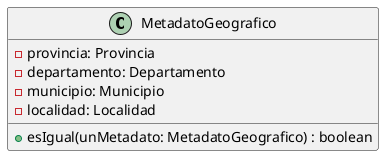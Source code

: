 @startuml
'https://plantuml.com/class-diagram

class MetadatoGeografico {
  - provincia: Provincia
  - departamento: Departamento
  - municipio: Municipio
  - localidad: Localidad
  + esIgual(unMetadato: MetadatoGeografico) : boolean
}

@enduml